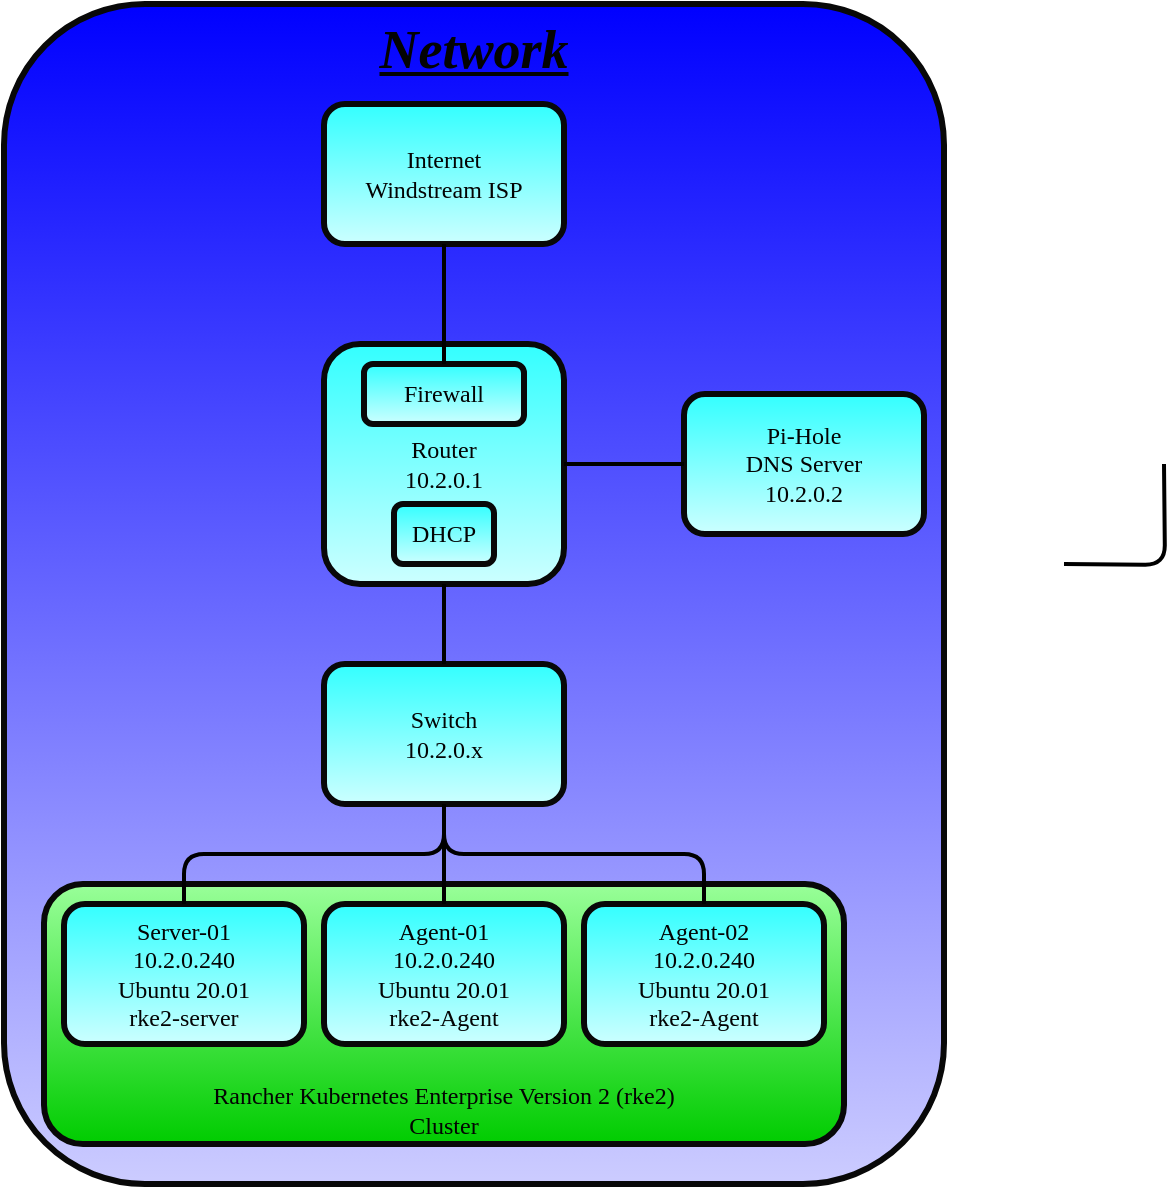 <mxfile version="16.5.1" type="device" pages="3"><diagram id="7d44QQpzEc0hQQ3kVesy" name="Level-0"><mxGraphModel dx="1551" dy="873" grid="1" gridSize="10" guides="1" tooltips="1" connect="1" arrows="1" fold="1" page="1" pageScale="1" pageWidth="850" pageHeight="1100" math="0" shadow="0"><root><mxCell id="0"/><mxCell id="1" parent="0"/><mxCell id="vZoe1vqAZcSV9wtBoOQY-19" value="Network" style="rounded=1;whiteSpace=wrap;html=1;fillColor=#0000FF;gradientColor=#CCCCFF;strokeColor=#080808;strokeWidth=3;fontFamily=Lucida Console;fontColor=#030303;verticalAlign=top;fontSize=27;fontStyle=7" parent="1" vertex="1"><mxGeometry x="150" y="40" width="470" height="590" as="geometry"/></mxCell><mxCell id="vZoe1vqAZcSV9wtBoOQY-20" value="Rancher Kubernetes Enterprise Version 2 (rke2)&lt;br&gt;Cluster" style="rounded=1;whiteSpace=wrap;html=1;fillColor=#99FF99;gradientColor=#00CC00;strokeColor=#080808;strokeWidth=3;fontFamily=Lucida Console;fontColor=#030303;verticalAlign=bottom;" parent="1" vertex="1"><mxGeometry x="170" y="480" width="400" height="130" as="geometry"/></mxCell><mxCell id="vZoe1vqAZcSV9wtBoOQY-1" value="Server-01&lt;br&gt;10.2.0.240&lt;br&gt;Ubuntu 20.01&lt;br&gt;rke2-server" style="rounded=1;whiteSpace=wrap;html=1;fillColor=#33FFFF;gradientColor=#CCFFFF;strokeColor=#080808;strokeWidth=3;fontFamily=Lucida Console;fontColor=#030303;" parent="1" vertex="1"><mxGeometry x="180" y="490" width="120" height="70" as="geometry"/></mxCell><mxCell id="vZoe1vqAZcSV9wtBoOQY-2" value="Agent-01&lt;br&gt;10.2.0.240&lt;br&gt;Ubuntu 20.01&lt;br&gt;rke2-Agent" style="rounded=1;whiteSpace=wrap;html=1;fillColor=#33FFFF;gradientColor=#CCFFFF;strokeColor=#080808;strokeWidth=3;fontFamily=Lucida Console;fontColor=#030303;" parent="1" vertex="1"><mxGeometry x="310" y="490" width="120" height="70" as="geometry"/></mxCell><mxCell id="vZoe1vqAZcSV9wtBoOQY-3" value="Agent-02&lt;br&gt;10.2.0.240&lt;br&gt;Ubuntu 20.01&lt;br&gt;rke2-Agent" style="rounded=1;whiteSpace=wrap;html=1;fillColor=#33FFFF;gradientColor=#CCFFFF;strokeColor=#080808;strokeWidth=3;fontFamily=Lucida Console;fontColor=#030303;" parent="1" vertex="1"><mxGeometry x="440" y="490" width="120" height="70" as="geometry"/></mxCell><mxCell id="vZoe1vqAZcSV9wtBoOQY-4" value="Switch&lt;br&gt;10.2.0.x" style="rounded=1;whiteSpace=wrap;html=1;fillColor=#33FFFF;gradientColor=#CCFFFF;strokeColor=#080808;strokeWidth=3;fontFamily=Lucida Console;fontColor=#030303;" parent="1" vertex="1"><mxGeometry x="310" y="370" width="120" height="70" as="geometry"/></mxCell><mxCell id="vZoe1vqAZcSV9wtBoOQY-5" value="Router&lt;br&gt;10.2.0.1" style="rounded=1;whiteSpace=wrap;html=1;fillColor=#33FFFF;gradientColor=#CCFFFF;strokeColor=#080808;strokeWidth=3;fontFamily=Lucida Console;fontColor=#030303;" parent="1" vertex="1"><mxGeometry x="310" y="210" width="120" height="120" as="geometry"/></mxCell><mxCell id="vZoe1vqAZcSV9wtBoOQY-6" value="Pi-Hole&lt;br&gt;DNS Server&lt;br&gt;10.2.0.2" style="rounded=1;whiteSpace=wrap;html=1;fillColor=#33FFFF;gradientColor=#CCFFFF;strokeColor=#080808;strokeWidth=3;fontFamily=Lucida Console;fontColor=#030303;" parent="1" vertex="1"><mxGeometry x="490" y="235" width="120" height="70" as="geometry"/></mxCell><mxCell id="vZoe1vqAZcSV9wtBoOQY-7" value="" style="endArrow=none;html=1;rounded=1;fontFamily=Lucida Console;fontColor=#030303;strokeColor=#000000;strokeWidth=2;edgeStyle=orthogonalEdgeStyle;" parent="1" edge="1"><mxGeometry width="50" height="50" relative="1" as="geometry"><mxPoint x="680" y="320" as="sourcePoint"/><mxPoint x="730" y="270" as="targetPoint"/></mxGeometry></mxCell><mxCell id="vZoe1vqAZcSV9wtBoOQY-8" value="" style="endArrow=none;html=1;rounded=1;fontFamily=Lucida Console;fontColor=#030303;strokeColor=#000000;strokeWidth=2;edgeStyle=orthogonalEdgeStyle;exitX=1;exitY=0.5;exitDx=0;exitDy=0;entryX=0;entryY=0.5;entryDx=0;entryDy=0;" parent="1" source="vZoe1vqAZcSV9wtBoOQY-5" target="vZoe1vqAZcSV9wtBoOQY-6" edge="1"><mxGeometry width="50" height="50" relative="1" as="geometry"><mxPoint x="500" y="390.0" as="sourcePoint"/><mxPoint x="470" y="240" as="targetPoint"/></mxGeometry></mxCell><mxCell id="vZoe1vqAZcSV9wtBoOQY-9" value="" style="endArrow=none;html=1;rounded=1;fontFamily=Lucida Console;fontColor=#030303;strokeColor=#000000;strokeWidth=2;edgeStyle=orthogonalEdgeStyle;entryX=0.5;entryY=1;entryDx=0;entryDy=0;exitX=0.5;exitY=0;exitDx=0;exitDy=0;" parent="1" source="vZoe1vqAZcSV9wtBoOQY-4" target="vZoe1vqAZcSV9wtBoOQY-5" edge="1"><mxGeometry width="50" height="50" relative="1" as="geometry"><mxPoint x="474.98" y="390.0" as="sourcePoint"/><mxPoint x="524.98" y="340" as="targetPoint"/></mxGeometry></mxCell><mxCell id="vZoe1vqAZcSV9wtBoOQY-10" value="" style="endArrow=none;html=1;rounded=1;fontFamily=Lucida Console;fontColor=#030303;strokeColor=#000000;strokeWidth=2;edgeStyle=orthogonalEdgeStyle;entryX=0.5;entryY=1;entryDx=0;entryDy=0;exitX=0.5;exitY=0;exitDx=0;exitDy=0;" parent="1" source="vZoe1vqAZcSV9wtBoOQY-1" target="vZoe1vqAZcSV9wtBoOQY-4" edge="1"><mxGeometry width="50" height="50" relative="1" as="geometry"><mxPoint x="474.99" y="439.97" as="sourcePoint"/><mxPoint x="524.99" y="389.97" as="targetPoint"/></mxGeometry></mxCell><mxCell id="vZoe1vqAZcSV9wtBoOQY-11" value="" style="endArrow=none;html=1;rounded=1;fontFamily=Lucida Console;fontColor=#030303;strokeColor=#000000;strokeWidth=2;edgeStyle=orthogonalEdgeStyle;exitX=0.5;exitY=1;exitDx=0;exitDy=0;" parent="1" source="vZoe1vqAZcSV9wtBoOQY-4" target="vZoe1vqAZcSV9wtBoOQY-2" edge="1"><mxGeometry width="50" height="50" relative="1" as="geometry"><mxPoint x="520" y="439.97" as="sourcePoint"/><mxPoint x="570" y="389.97" as="targetPoint"/></mxGeometry></mxCell><mxCell id="vZoe1vqAZcSV9wtBoOQY-12" value="" style="endArrow=none;html=1;rounded=1;fontFamily=Lucida Console;fontColor=#030303;strokeColor=#000000;strokeWidth=2;edgeStyle=orthogonalEdgeStyle;exitX=0.5;exitY=1;exitDx=0;exitDy=0;" parent="1" source="vZoe1vqAZcSV9wtBoOQY-4" target="vZoe1vqAZcSV9wtBoOQY-3" edge="1"><mxGeometry width="50" height="50" relative="1" as="geometry"><mxPoint x="720" y="330.0" as="sourcePoint"/><mxPoint x="770" y="280" as="targetPoint"/></mxGeometry></mxCell><mxCell id="vZoe1vqAZcSV9wtBoOQY-14" value="DHCP" style="rounded=1;whiteSpace=wrap;html=1;fillColor=#33FFFF;gradientColor=#CCFFFF;strokeColor=#080808;strokeWidth=3;fontFamily=Lucida Console;fontColor=#030303;" parent="1" vertex="1"><mxGeometry x="345" y="290" width="50" height="30" as="geometry"/></mxCell><mxCell id="vZoe1vqAZcSV9wtBoOQY-15" value="Firewall" style="rounded=1;whiteSpace=wrap;html=1;fillColor=#33FFFF;gradientColor=#CCFFFF;strokeColor=#080808;strokeWidth=3;fontFamily=Lucida Console;fontColor=#030303;" parent="1" vertex="1"><mxGeometry x="330" y="220" width="80" height="30" as="geometry"/></mxCell><mxCell id="vZoe1vqAZcSV9wtBoOQY-16" value="Internet&lt;br&gt;Windstream ISP" style="rounded=1;whiteSpace=wrap;html=1;fillColor=#33FFFF;gradientColor=#CCFFFF;strokeColor=#080808;strokeWidth=3;fontFamily=Lucida Console;fontColor=#030303;" parent="1" vertex="1"><mxGeometry x="310" y="90" width="120" height="70" as="geometry"/></mxCell><mxCell id="vZoe1vqAZcSV9wtBoOQY-17" value="" style="endArrow=none;html=1;rounded=1;fontFamily=Lucida Console;fontColor=#030303;strokeColor=#000000;strokeWidth=2;edgeStyle=orthogonalEdgeStyle;exitX=0.5;exitY=0;exitDx=0;exitDy=0;entryX=0.5;entryY=1;entryDx=0;entryDy=0;" parent="1" source="vZoe1vqAZcSV9wtBoOQY-15" target="vZoe1vqAZcSV9wtBoOQY-16" edge="1"><mxGeometry width="50" height="50" relative="1" as="geometry"><mxPoint x="510" y="160" as="sourcePoint"/><mxPoint x="560" y="110" as="targetPoint"/></mxGeometry></mxCell></root></mxGraphModel></diagram><diagram id="9V_-HzhJOvC4hlmqvLSV" name="Page-2"><mxGraphModel dx="1551" dy="873" grid="1" gridSize="10" guides="1" tooltips="1" connect="1" arrows="1" fold="1" page="1" pageScale="1" pageWidth="850" pageHeight="1100" math="0" shadow="0"><root><mxCell id="YDAZwbdenHH31lVOdzL3-0"/><mxCell id="YDAZwbdenHH31lVOdzL3-1" parent="YDAZwbdenHH31lVOdzL3-0"/><mxCell id="AaTFEuaub8qhM0_9R3cj-0" value="&lt;blockquote style=&quot;margin: 0 0 0 40px ; border: none ; padding: 0px&quot;&gt;Server-01&lt;br&gt;10.2.0.240&lt;br&gt;Ubuntu 20.01&lt;br&gt;rke2-server&lt;/blockquote&gt;&lt;blockquote style=&quot;margin: 0 0 0 40px ; border: none ; padding: 0px&quot;&gt;&lt;br&gt;&lt;/blockquote&gt;&lt;blockquote style=&quot;margin: 0 0 0 40px ; border: none ; padding: 0px&quot;&gt;Token: /var/lib/rancher/rke2/server/&lt;/blockquote&gt;&lt;blockquote style=&quot;margin: 0 0 0 40px ; border: none ; padding: 0px&quot;&gt;$PATH loc: /etc/environment&lt;/blockquote&gt;&lt;blockquote style=&quot;margin: 0 0 0 40px ; border: none ; padding: 0px&quot;&gt;Toos:&amp;nbsp;/var/lib/rancher/rke2/bin&lt;/blockquote&gt;" style="rounded=1;whiteSpace=wrap;html=1;fillColor=#33FFFF;gradientColor=#CCFFFF;strokeColor=#080808;strokeWidth=3;fontFamily=Lucida Console;fontColor=#030303;verticalAlign=top;align=left;" vertex="1" parent="YDAZwbdenHH31lVOdzL3-1"><mxGeometry x="60" y="100" width="470" height="280" as="geometry"/></mxCell><mxCell id="AaTFEuaub8qhM0_9R3cj-1" value="&lt;blockquote style=&quot;margin: 0 0 0 40px ; border: none ; padding: 0px&quot;&gt;Agent-01&lt;br&gt;10.2.0.240&lt;br&gt;Ubuntu 20.01&lt;br&gt;rke2-Agent&lt;/blockquote&gt;&lt;blockquote style=&quot;margin: 0 0 0 40px ; border: none ; padding: 0px&quot;&gt;&lt;br&gt;&lt;/blockquote&gt;&lt;blockquote style=&quot;margin: 0 0 0 40px ; border: none ; padding: 0px&quot;&gt;/etc/rancher/rke2/config.yaml&lt;/blockquote&gt;&lt;blockquote style=&quot;margin: 0 0 0 40px ; border: none ; padding: 0px&quot;&gt;$PATH loc: /etc/environment&lt;/blockquote&gt;&lt;blockquote style=&quot;margin: 0 0 0 40px ; border: none ; padding: 0px&quot;&gt;Tools:&amp;nbsp;/var/lib/rancher/rke2/bin&lt;/blockquote&gt;&lt;blockquote style=&quot;margin: 0 0 0 40px ; border: none ; padding: 0px&quot;&gt;&lt;br&gt;&lt;/blockquote&gt;" style="rounded=1;whiteSpace=wrap;html=1;fillColor=#33FFFF;gradientColor=#CCFFFF;strokeColor=#080808;strokeWidth=3;fontFamily=Lucida Console;fontColor=#030303;verticalAlign=top;align=left;" vertex="1" parent="YDAZwbdenHH31lVOdzL3-1"><mxGeometry x="60" y="390" width="470" height="280" as="geometry"/></mxCell><mxCell id="AaTFEuaub8qhM0_9R3cj-2" value="Agent-02&lt;br&gt;10.2.0.240&lt;br&gt;Ubuntu 20.01&lt;br&gt;rke2-Agent" style="rounded=1;whiteSpace=wrap;html=1;fillColor=#33FFFF;gradientColor=#CCFFFF;strokeColor=#080808;strokeWidth=3;fontFamily=Lucida Console;fontColor=#030303;" vertex="1" parent="YDAZwbdenHH31lVOdzL3-1"><mxGeometry x="610" y="140" width="120" height="70" as="geometry"/></mxCell></root></mxGraphModel></diagram><diagram id="IAsj9GdMaXD1Fbk9r9cE" name="Components"><mxGraphModel dx="1920" dy="1785" grid="1" gridSize="10" guides="1" tooltips="1" connect="1" arrows="1" fold="1" page="1" pageScale="1" pageWidth="850" pageHeight="1100" math="0" shadow="0"><root><mxCell id="C7WKWmHt6jCE8_emR_OO-0"/><mxCell id="C7WKWmHt6jCE8_emR_OO-1" parent="C7WKWmHt6jCE8_emR_OO-0"/><mxCell id="UCu4u9fOBFO0k0n7M1do-0" value="etcd" style="rounded=1;whiteSpace=wrap;html=1;fillColor=#33FFFF;gradientColor=#CCFFFF;strokeColor=#080808;strokeWidth=3;fontFamily=Lucida Console;fontColor=#030303;" vertex="1" parent="C7WKWmHt6jCE8_emR_OO-1"><mxGeometry x="80" y="320" width="69" height="32" as="geometry"/></mxCell><mxCell id="UCu4u9fOBFO0k0n7M1do-1" value="CNI" style="rounded=1;whiteSpace=wrap;html=1;fillColor=#33FFFF;gradientColor=#CCFFFF;strokeColor=#080808;strokeWidth=3;fontFamily=Lucida Console;fontColor=#030303;" vertex="1" parent="C7WKWmHt6jCE8_emR_OO-1"><mxGeometry x="80" y="359.5" width="69" height="31" as="geometry"/></mxCell><mxCell id="UCu4u9fOBFO0k0n7M1do-3" value="Metrics" style="rounded=1;whiteSpace=wrap;html=1;fillColor=#33FFFF;gradientColor=#CCFFFF;strokeColor=#080808;strokeWidth=3;fontFamily=Lucida Console;fontColor=#030303;" vertex="1" parent="C7WKWmHt6jCE8_emR_OO-1"><mxGeometry x="80" y="401" width="69" height="31" as="geometry"/></mxCell><mxCell id="UCu4u9fOBFO0k0n7M1do-4" value="Harbor" style="rounded=1;whiteSpace=wrap;html=1;fillColor=#33FFFF;gradientColor=#CCFFFF;strokeColor=#080808;strokeWidth=3;fontFamily=Lucida Console;fontColor=#030303;" vertex="1" parent="C7WKWmHt6jCE8_emR_OO-1"><mxGeometry x="80" y="440" width="69" height="31" as="geometry"/></mxCell><mxCell id="UCu4u9fOBFO0k0n7M1do-5" value="Stoplight" style="rounded=1;whiteSpace=wrap;html=1;fillColor=#33FFFF;gradientColor=#CCFFFF;strokeColor=#080808;strokeWidth=3;fontFamily=Lucida Console;fontColor=#030303;" vertex="1" parent="C7WKWmHt6jCE8_emR_OO-1"><mxGeometry x="80" y="480" width="69" height="31" as="geometry"/></mxCell><mxCell id="UCu4u9fOBFO0k0n7M1do-6" value="runc" style="rounded=1;whiteSpace=wrap;html=1;fillColor=#33FFFF;gradientColor=#CCFFFF;strokeColor=#080808;strokeWidth=3;fontFamily=Lucida Console;fontColor=#030303;" vertex="1" parent="C7WKWmHt6jCE8_emR_OO-1"><mxGeometry x="81" y="519" width="69" height="31" as="geometry"/></mxCell><mxCell id="UCu4u9fOBFO0k0n7M1do-7" value="CoreDNS" style="rounded=1;whiteSpace=wrap;html=1;fillColor=#33FFFF;gradientColor=#CCFFFF;strokeColor=#080808;strokeWidth=3;fontFamily=Lucida Console;fontColor=#030303;" vertex="1" parent="C7WKWmHt6jCE8_emR_OO-1"><mxGeometry x="81" y="560" width="69" height="31" as="geometry"/></mxCell><mxCell id="UCu4u9fOBFO0k0n7M1do-8" value="Helm" style="rounded=1;whiteSpace=wrap;html=1;fillColor=#33FFFF;gradientColor=#CCFFFF;strokeColor=#080808;strokeWidth=3;fontFamily=Lucida Console;fontColor=#030303;" vertex="1" parent="C7WKWmHt6jCE8_emR_OO-1"><mxGeometry x="80" y="600" width="69" height="31" as="geometry"/></mxCell><mxCell id="UCu4u9fOBFO0k0n7M1do-9" value="Prometheus" style="rounded=1;whiteSpace=wrap;html=1;fillColor=#33FFFF;gradientColor=#CCFFFF;strokeColor=#080808;strokeWidth=3;fontFamily=Lucida Console;fontColor=#030303;fontSize=10;" vertex="1" parent="C7WKWmHt6jCE8_emR_OO-1"><mxGeometry x="80" y="640" width="69" height="31" as="geometry"/></mxCell><mxCell id="UCu4u9fOBFO0k0n7M1do-10" value="Canal" style="rounded=1;whiteSpace=wrap;html=1;fillColor=#33FFFF;gradientColor=#CCFFFF;strokeColor=#080808;strokeWidth=3;fontFamily=Lucida Console;fontColor=#030303;" vertex="1" parent="C7WKWmHt6jCE8_emR_OO-1"><mxGeometry x="170" y="330" width="69" height="31" as="geometry"/></mxCell><mxCell id="UCu4u9fOBFO0k0n7M1do-11" value="Flannel" style="rounded=1;whiteSpace=wrap;html=1;fillColor=#33FFFF;gradientColor=#CCFFFF;strokeColor=#080808;strokeWidth=3;fontFamily=Lucida Console;fontColor=#030303;" vertex="1" parent="C7WKWmHt6jCE8_emR_OO-1"><mxGeometry x="170" y="370" width="69" height="31" as="geometry"/></mxCell><mxCell id="ctvr7KfJ0-3Wo-v-6VIZ-0" value="" style="endArrow=none;html=1;rounded=1;fontFamily=Lucida Console;fontColor=#030303;strokeColor=#000000;strokeWidth=2;edgeStyle=orthogonalEdgeStyle;" edge="1" parent="C7WKWmHt6jCE8_emR_OO-1"><mxGeometry width="50" height="50" relative="1" as="geometry"><mxPoint x="350" y="100" as="sourcePoint"/><mxPoint x="400" y="50" as="targetPoint"/></mxGeometry></mxCell><mxCell id="ctvr7KfJ0-3Wo-v-6VIZ-1" value="" style="endArrow=none;html=1;rounded=1;fontFamily=Lucida Console;fontColor=#030303;strokeColor=#000000;strokeWidth=2;edgeStyle=orthogonalEdgeStyle;entryX=1;entryY=0.5;entryDx=0;entryDy=0;exitX=0;exitY=0.5;exitDx=0;exitDy=0;" edge="1" parent="C7WKWmHt6jCE8_emR_OO-1" source="UCu4u9fOBFO0k0n7M1do-10" target="UCu4u9fOBFO0k0n7M1do-1"><mxGeometry width="50" height="50" relative="1" as="geometry"><mxPoint x="265" y="461" as="sourcePoint"/><mxPoint x="315" y="411" as="targetPoint"/></mxGeometry></mxCell><mxCell id="ctvr7KfJ0-3Wo-v-6VIZ-2" value="" style="endArrow=none;html=1;rounded=1;fontFamily=Lucida Console;fontColor=#030303;strokeColor=#000000;strokeWidth=2;edgeStyle=orthogonalEdgeStyle;exitX=1;exitY=0.5;exitDx=0;exitDy=0;entryX=0;entryY=0.5;entryDx=0;entryDy=0;" edge="1" parent="C7WKWmHt6jCE8_emR_OO-1" source="UCu4u9fOBFO0k0n7M1do-1" target="UCu4u9fOBFO0k0n7M1do-11"><mxGeometry width="50" height="50" relative="1" as="geometry"><mxPoint x="275" y="471" as="sourcePoint"/><mxPoint x="325" y="421" as="targetPoint"/><Array as="points"><mxPoint x="160" y="375"/><mxPoint x="160" y="386"/></Array></mxGeometry></mxCell><mxCell id="ctvr7KfJ0-3Wo-v-6VIZ-3" value="" style="endArrow=none;html=1;rounded=1;fontFamily=Lucida Console;fontColor=#030303;strokeColor=#000000;strokeWidth=2;edgeStyle=orthogonalEdgeStyle;entryX=1;entryY=0.5;entryDx=0;entryDy=0;" edge="1" parent="C7WKWmHt6jCE8_emR_OO-1" source="ctvr7KfJ0-3Wo-v-6VIZ-11" target="ctvr7KfJ0-3Wo-v-6VIZ-7"><mxGeometry width="50" height="50" relative="1" as="geometry"><mxPoint x="360" y="110" as="sourcePoint"/><mxPoint x="410" y="60" as="targetPoint"/></mxGeometry></mxCell><mxCell id="ctvr7KfJ0-3Wo-v-6VIZ-4" value="Containerd" style="rounded=1;whiteSpace=wrap;html=1;fillColor=#33FFFF;gradientColor=#CCFFFF;strokeColor=#080808;strokeWidth=3;fontFamily=Lucida Console;fontColor=#030303;fontSize=10;" vertex="1" parent="C7WKWmHt6jCE8_emR_OO-1"><mxGeometry x="80" y="280" width="69" height="32" as="geometry"/></mxCell><mxCell id="ctvr7KfJ0-3Wo-v-6VIZ-5" value="Helm" style="rounded=1;whiteSpace=wrap;html=1;fillColor=#33FFFF;gradientColor=#CCFFFF;strokeColor=#080808;strokeWidth=3;fontFamily=Lucida Console;fontColor=#030303;" vertex="1" parent="C7WKWmHt6jCE8_emR_OO-1"><mxGeometry x="80" y="240" width="69" height="32" as="geometry"/></mxCell><mxCell id="ctvr7KfJ0-3Wo-v-6VIZ-6" value="K3S" style="rounded=1;whiteSpace=wrap;html=1;fillColor=#33FFFF;gradientColor=#CCFFFF;strokeColor=#080808;strokeWidth=3;fontFamily=Lucida Console;fontColor=#030303;" vertex="1" parent="C7WKWmHt6jCE8_emR_OO-1"><mxGeometry x="-30" y="240" width="69" height="32" as="geometry"/></mxCell><mxCell id="ctvr7KfJ0-3Wo-v-6VIZ-7" value="K8S" style="rounded=1;whiteSpace=wrap;html=1;fillColor=#33FFFF;gradientColor=#CCFFFF;strokeColor=#080808;strokeWidth=3;fontFamily=Lucida Console;fontColor=#030303;" vertex="1" parent="C7WKWmHt6jCE8_emR_OO-1"><mxGeometry x="-40" y="40" width="69" height="32" as="geometry"/></mxCell><mxCell id="ctvr7KfJ0-3Wo-v-6VIZ-8" value="NGINX" style="rounded=1;whiteSpace=wrap;html=1;fillColor=#33FFFF;gradientColor=#CCFFFF;strokeColor=#080808;strokeWidth=3;fontFamily=Lucida Console;fontColor=#030303;" vertex="1" parent="C7WKWmHt6jCE8_emR_OO-1"><mxGeometry x="80" y="200" width="69" height="32" as="geometry"/></mxCell><mxCell id="ctvr7KfJ0-3Wo-v-6VIZ-9" value="API Server" style="rounded=1;whiteSpace=wrap;html=1;fillColor=#33FFFF;gradientColor=#CCFFFF;strokeColor=#080808;strokeWidth=3;fontFamily=Lucida Console;fontColor=#030303;" vertex="1" parent="C7WKWmHt6jCE8_emR_OO-1"><mxGeometry x="80" y="160" width="69" height="32" as="geometry"/></mxCell><mxCell id="ctvr7KfJ0-3Wo-v-6VIZ-10" value="Scheduler" style="rounded=1;whiteSpace=wrap;html=1;fillColor=#33FFFF;gradientColor=#CCFFFF;strokeColor=#080808;strokeWidth=3;fontFamily=Lucida Console;fontColor=#030303;" vertex="1" parent="C7WKWmHt6jCE8_emR_OO-1"><mxGeometry x="81" y="40" width="69" height="32" as="geometry"/></mxCell><mxCell id="ctvr7KfJ0-3Wo-v-6VIZ-11" value="Controller Manager" style="rounded=1;whiteSpace=wrap;html=1;fillColor=#33FFFF;gradientColor=#CCFFFF;strokeColor=#080808;strokeWidth=3;fontFamily=Lucida Console;fontColor=#030303;" vertex="1" parent="C7WKWmHt6jCE8_emR_OO-1"><mxGeometry x="81" width="69" height="32" as="geometry"/></mxCell><mxCell id="ctvr7KfJ0-3Wo-v-6VIZ-12" value="Kube-Proxy" style="rounded=1;whiteSpace=wrap;html=1;fillColor=#33FFFF;gradientColor=#CCFFFF;strokeColor=#080808;strokeWidth=3;fontFamily=Lucida Console;fontColor=#030303;" vertex="1" parent="C7WKWmHt6jCE8_emR_OO-1"><mxGeometry x="80" y="80" width="69" height="32" as="geometry"/></mxCell><mxCell id="ctvr7KfJ0-3Wo-v-6VIZ-13" value="Kubelet" style="rounded=1;whiteSpace=wrap;html=1;fillColor=#33FFFF;gradientColor=#CCFFFF;strokeColor=#080808;strokeWidth=3;fontFamily=Lucida Console;fontColor=#030303;" vertex="1" parent="C7WKWmHt6jCE8_emR_OO-1"><mxGeometry x="81" y="120" width="69" height="32" as="geometry"/></mxCell><mxCell id="ctvr7KfJ0-3Wo-v-6VIZ-14" value="Server" style="rounded=1;whiteSpace=wrap;html=1;fillColor=#33FFFF;gradientColor=#CCFFFF;strokeColor=#080808;strokeWidth=3;fontFamily=Lucida Console;fontColor=#030303;" vertex="1" parent="C7WKWmHt6jCE8_emR_OO-1"><mxGeometry x="-760" y="120" width="69" height="32" as="geometry"/></mxCell><mxCell id="ctvr7KfJ0-3Wo-v-6VIZ-15" value="Agent" style="rounded=1;whiteSpace=wrap;html=1;fillColor=#33FFFF;gradientColor=#CCFFFF;strokeColor=#080808;strokeWidth=3;fontFamily=Lucida Console;fontColor=#030303;" vertex="1" parent="C7WKWmHt6jCE8_emR_OO-1"><mxGeometry x="-760" y="160" width="69" height="32" as="geometry"/></mxCell><mxCell id="ctvr7KfJ0-3Wo-v-6VIZ-16" value="Agent" style="rounded=1;whiteSpace=wrap;html=1;fillColor=#33FFFF;gradientColor=#CCFFFF;strokeColor=#080808;strokeWidth=3;fontFamily=Lucida Console;fontColor=#030303;" vertex="1" parent="C7WKWmHt6jCE8_emR_OO-1"><mxGeometry x="-760" y="200" width="69" height="32" as="geometry"/></mxCell><mxCell id="ctvr7KfJ0-3Wo-v-6VIZ-17" value="Agent" style="rounded=1;whiteSpace=wrap;html=1;fillColor=#33FFFF;gradientColor=#CCFFFF;strokeColor=#080808;strokeWidth=3;fontFamily=Lucida Console;fontColor=#030303;" vertex="1" parent="C7WKWmHt6jCE8_emR_OO-1"><mxGeometry x="-760" y="240" width="69" height="32" as="geometry"/></mxCell><mxCell id="ctvr7KfJ0-3Wo-v-6VIZ-19" value="GPU Array" style="rounded=1;whiteSpace=wrap;html=1;fillColor=#33FFFF;gradientColor=#CCFFFF;strokeColor=#080808;strokeWidth=3;fontFamily=Lucida Console;fontColor=#030303;" vertex="1" parent="C7WKWmHt6jCE8_emR_OO-1"><mxGeometry x="-760" y="280" width="69" height="32" as="geometry"/></mxCell><mxCell id="ctvr7KfJ0-3Wo-v-6VIZ-21" value="" style="endArrow=none;html=1;rounded=1;fontFamily=Lucida Console;fontColor=#030303;strokeColor=#000000;strokeWidth=2;edgeStyle=orthogonalEdgeStyle;entryX=1;entryY=0.5;entryDx=0;entryDy=0;" edge="1" parent="C7WKWmHt6jCE8_emR_OO-1" target="ctvr7KfJ0-3Wo-v-6VIZ-7"><mxGeometry width="50" height="50" relative="1" as="geometry"><mxPoint x="80" y="56" as="sourcePoint"/><mxPoint x="410" y="60" as="targetPoint"/></mxGeometry></mxCell><mxCell id="ctvr7KfJ0-3Wo-v-6VIZ-22" value="" style="endArrow=none;html=1;rounded=1;fontFamily=Lucida Console;fontColor=#030303;strokeColor=#000000;strokeWidth=2;edgeStyle=orthogonalEdgeStyle;entryX=1;entryY=0.5;entryDx=0;entryDy=0;exitX=0;exitY=0.5;exitDx=0;exitDy=0;" edge="1" parent="C7WKWmHt6jCE8_emR_OO-1" source="ctvr7KfJ0-3Wo-v-6VIZ-12" target="ctvr7KfJ0-3Wo-v-6VIZ-7"><mxGeometry width="50" height="50" relative="1" as="geometry"><mxPoint x="370" y="120" as="sourcePoint"/><mxPoint x="420" y="70" as="targetPoint"/></mxGeometry></mxCell><mxCell id="ctvr7KfJ0-3Wo-v-6VIZ-23" value="" style="endArrow=none;html=1;rounded=1;fontFamily=Lucida Console;fontColor=#030303;strokeColor=#000000;strokeWidth=2;edgeStyle=orthogonalEdgeStyle;exitX=1;exitY=0.5;exitDx=0;exitDy=0;entryX=0;entryY=0.5;entryDx=0;entryDy=0;" edge="1" parent="C7WKWmHt6jCE8_emR_OO-1" source="ctvr7KfJ0-3Wo-v-6VIZ-7" target="ctvr7KfJ0-3Wo-v-6VIZ-13"><mxGeometry width="50" height="50" relative="1" as="geometry"><mxPoint x="380" y="130" as="sourcePoint"/><mxPoint x="430" y="80" as="targetPoint"/></mxGeometry></mxCell><mxCell id="ctvr7KfJ0-3Wo-v-6VIZ-24" value="" style="endArrow=none;html=1;rounded=1;fontFamily=Lucida Console;fontColor=#030303;strokeColor=#000000;strokeWidth=2;edgeStyle=orthogonalEdgeStyle;exitX=1;exitY=0.5;exitDx=0;exitDy=0;entryX=0;entryY=0.5;entryDx=0;entryDy=0;" edge="1" parent="C7WKWmHt6jCE8_emR_OO-1" source="ctvr7KfJ0-3Wo-v-6VIZ-7" target="ctvr7KfJ0-3Wo-v-6VIZ-9"><mxGeometry width="50" height="50" relative="1" as="geometry"><mxPoint x="390" y="140" as="sourcePoint"/><mxPoint x="440" y="90" as="targetPoint"/></mxGeometry></mxCell><mxCell id="ctvr7KfJ0-3Wo-v-6VIZ-25" value="KeyCloak" style="rounded=1;whiteSpace=wrap;html=1;fillColor=#33FFFF;gradientColor=#CCFFFF;strokeColor=#080808;strokeWidth=3;fontFamily=Lucida Console;fontColor=#030303;" vertex="1" parent="C7WKWmHt6jCE8_emR_OO-1"><mxGeometry x="81" y="-200" width="69" height="32" as="geometry"/></mxCell><mxCell id="ctvr7KfJ0-3Wo-v-6VIZ-26" value="UMS" style="rounded=1;whiteSpace=wrap;html=1;fillColor=#33FFFF;gradientColor=#CCFFFF;strokeColor=#080808;strokeWidth=3;fontFamily=Lucida Console;fontColor=#030303;" vertex="1" parent="C7WKWmHt6jCE8_emR_OO-1"><mxGeometry x="81" y="-160" width="69" height="32" as="geometry"/></mxCell><mxCell id="ctvr7KfJ0-3Wo-v-6VIZ-27" value="Kube-Virt" style="rounded=1;whiteSpace=wrap;html=1;fillColor=#33FFFF;gradientColor=#CCFFFF;strokeColor=#080808;strokeWidth=3;fontFamily=Lucida Console;fontColor=#030303;" vertex="1" parent="C7WKWmHt6jCE8_emR_OO-1"><mxGeometry x="81" y="-120" width="69" height="32" as="geometry"/></mxCell><mxCell id="ctvr7KfJ0-3Wo-v-6VIZ-28" value="CEPH" style="rounded=1;whiteSpace=wrap;html=1;fillColor=#33FFFF;gradientColor=#CCFFFF;strokeColor=#080808;strokeWidth=3;fontFamily=Lucida Console;fontColor=#030303;" vertex="1" parent="C7WKWmHt6jCE8_emR_OO-1"><mxGeometry x="81" y="-80" width="69" height="32" as="geometry"/></mxCell><mxCell id="ctvr7KfJ0-3Wo-v-6VIZ-29" value="LongHorn" style="rounded=1;whiteSpace=wrap;html=1;fillColor=#33FFFF;gradientColor=#CCFFFF;strokeColor=#080808;strokeWidth=3;fontFamily=Lucida Console;fontColor=#030303;" vertex="1" parent="C7WKWmHt6jCE8_emR_OO-1"><mxGeometry x="81" y="-40" width="69" height="32" as="geometry"/></mxCell><UserObject label="Ingress Controller&lt;br&gt;https://kubernetes.github.io/ingress-nginx/" link="https://kubernetes.github.io/ingress-nginx/" id="ctvr7KfJ0-3Wo-v-6VIZ-31"><mxCell style="rounded=1;whiteSpace=wrap;html=1;fillColor=#33FFFF;gradientColor=#CCFFFF;strokeColor=#080808;strokeWidth=3;fontFamily=Lucida Console;fontColor=#030303;fontSize=8;" vertex="1" parent="C7WKWmHt6jCE8_emR_OO-1"><mxGeometry x="170" y="204" width="250" height="28" as="geometry"/></mxCell></UserObject><mxCell id="ctvr7KfJ0-3Wo-v-6VIZ-32" value="" style="endArrow=none;html=1;rounded=1;fontFamily=Lucida Console;fontColor=#030303;strokeColor=#000000;strokeWidth=2;edgeStyle=orthogonalEdgeStyle;entryX=1;entryY=0.5;entryDx=0;entryDy=0;" edge="1" parent="C7WKWmHt6jCE8_emR_OO-1" target="ctvr7KfJ0-3Wo-v-6VIZ-8"><mxGeometry width="50" height="50" relative="1" as="geometry"><mxPoint x="170" y="216" as="sourcePoint"/><mxPoint x="410" y="60" as="targetPoint"/></mxGeometry></mxCell><mxCell id="ctvr7KfJ0-3Wo-v-6VIZ-33" value="&lt;font style=&quot;font-size: 9px&quot;&gt;K8S INgress Resource&lt;/font&gt;" style="rounded=1;whiteSpace=wrap;html=1;fillColor=#33FFFF;gradientColor=#CCFFFF;strokeColor=#080808;strokeWidth=3;fontFamily=Lucida Console;fontColor=#030303;" vertex="1" parent="C7WKWmHt6jCE8_emR_OO-1"><mxGeometry x="450" y="191" width="69" height="32" as="geometry"/></mxCell><mxCell id="ctvr7KfJ0-3Wo-v-6VIZ-34" value="&lt;font size=&quot;1&quot;&gt;Config Map&lt;/font&gt;" style="rounded=1;whiteSpace=wrap;html=1;fillColor=#33FFFF;gradientColor=#CCFFFF;strokeColor=#080808;strokeWidth=3;fontFamily=Lucida Console;fontColor=#030303;" vertex="1" parent="C7WKWmHt6jCE8_emR_OO-1"><mxGeometry x="450" y="232" width="69" height="32" as="geometry"/></mxCell></root></mxGraphModel></diagram></mxfile>